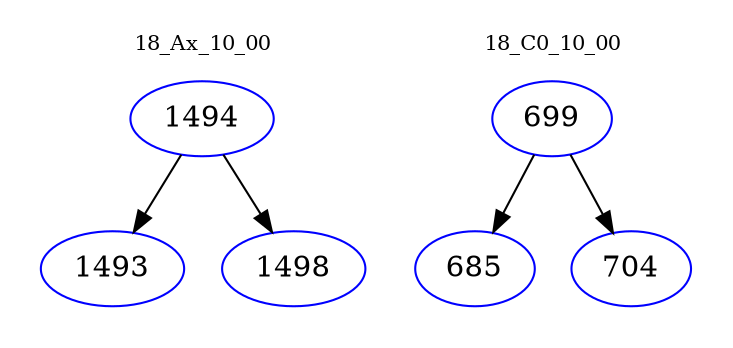 digraph{
subgraph cluster_0 {
color = white
label = "18_Ax_10_00";
fontsize=10;
T0_1494 [label="1494", color="blue"]
T0_1494 -> T0_1493 [color="black"]
T0_1493 [label="1493", color="blue"]
T0_1494 -> T0_1498 [color="black"]
T0_1498 [label="1498", color="blue"]
}
subgraph cluster_1 {
color = white
label = "18_C0_10_00";
fontsize=10;
T1_699 [label="699", color="blue"]
T1_699 -> T1_685 [color="black"]
T1_685 [label="685", color="blue"]
T1_699 -> T1_704 [color="black"]
T1_704 [label="704", color="blue"]
}
}
